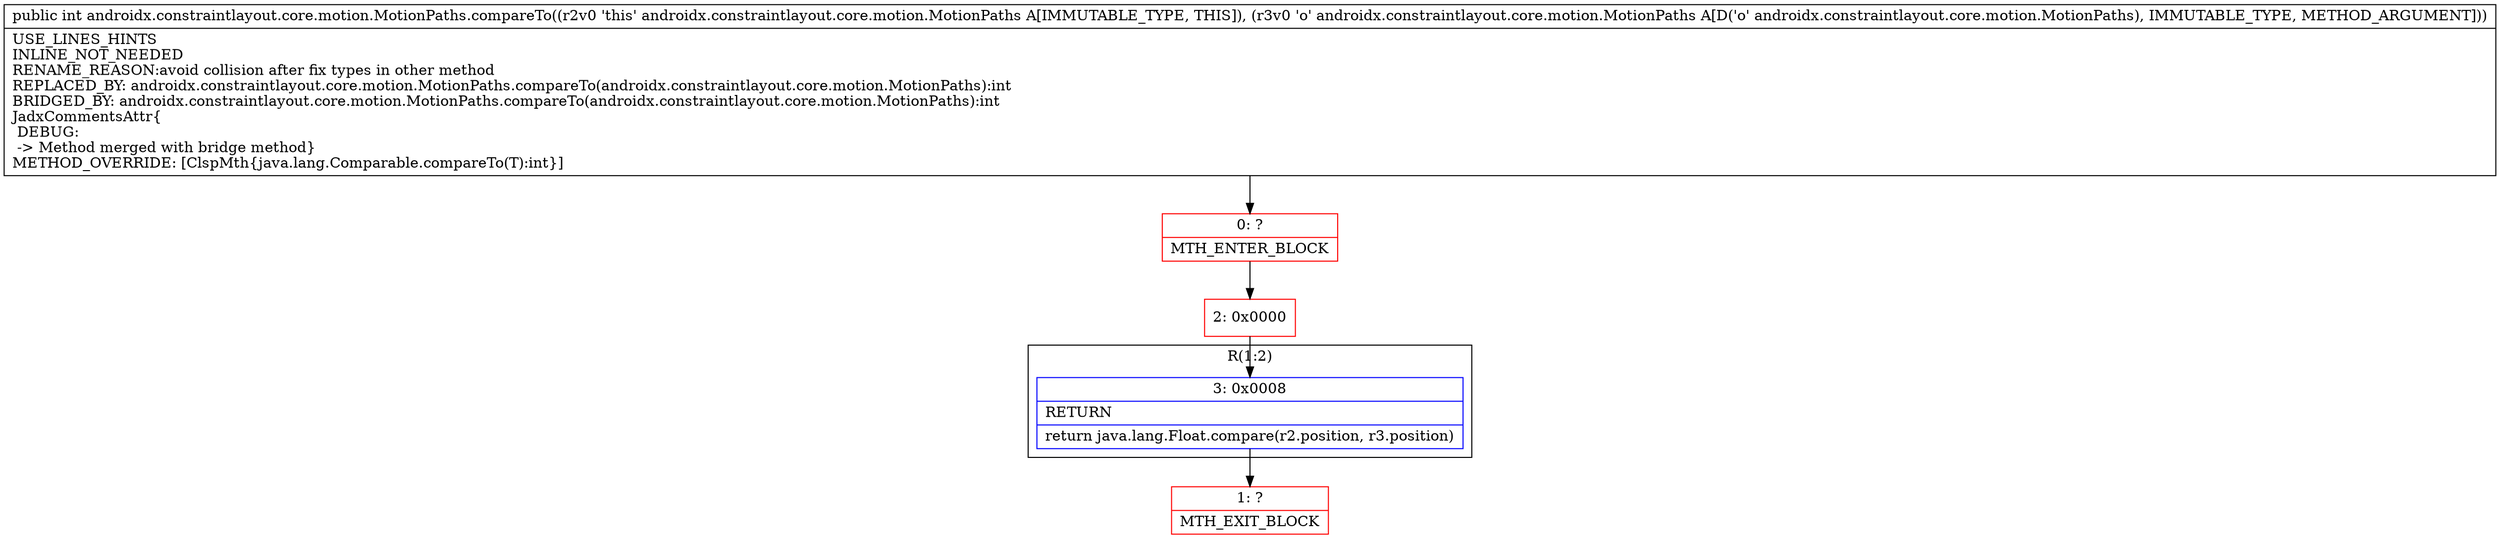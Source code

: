 digraph "CFG forandroidx.constraintlayout.core.motion.MotionPaths.compareTo(Landroidx\/constraintlayout\/core\/motion\/MotionPaths;)I" {
subgraph cluster_Region_146601071 {
label = "R(1:2)";
node [shape=record,color=blue];
Node_3 [shape=record,label="{3\:\ 0x0008|RETURN\l|return java.lang.Float.compare(r2.position, r3.position)\l}"];
}
Node_0 [shape=record,color=red,label="{0\:\ ?|MTH_ENTER_BLOCK\l}"];
Node_2 [shape=record,color=red,label="{2\:\ 0x0000}"];
Node_1 [shape=record,color=red,label="{1\:\ ?|MTH_EXIT_BLOCK\l}"];
MethodNode[shape=record,label="{public int androidx.constraintlayout.core.motion.MotionPaths.compareTo((r2v0 'this' androidx.constraintlayout.core.motion.MotionPaths A[IMMUTABLE_TYPE, THIS]), (r3v0 'o' androidx.constraintlayout.core.motion.MotionPaths A[D('o' androidx.constraintlayout.core.motion.MotionPaths), IMMUTABLE_TYPE, METHOD_ARGUMENT]))  | USE_LINES_HINTS\lINLINE_NOT_NEEDED\lRENAME_REASON:avoid collision after fix types in other method\lREPLACED_BY: androidx.constraintlayout.core.motion.MotionPaths.compareTo(androidx.constraintlayout.core.motion.MotionPaths):int\lBRIDGED_BY: androidx.constraintlayout.core.motion.MotionPaths.compareTo(androidx.constraintlayout.core.motion.MotionPaths):int\lJadxCommentsAttr\{\l DEBUG: \l \-\> Method merged with bridge method\}\lMETHOD_OVERRIDE: [ClspMth\{java.lang.Comparable.compareTo(T):int\}]\l}"];
MethodNode -> Node_0;Node_3 -> Node_1;
Node_0 -> Node_2;
Node_2 -> Node_3;
}

